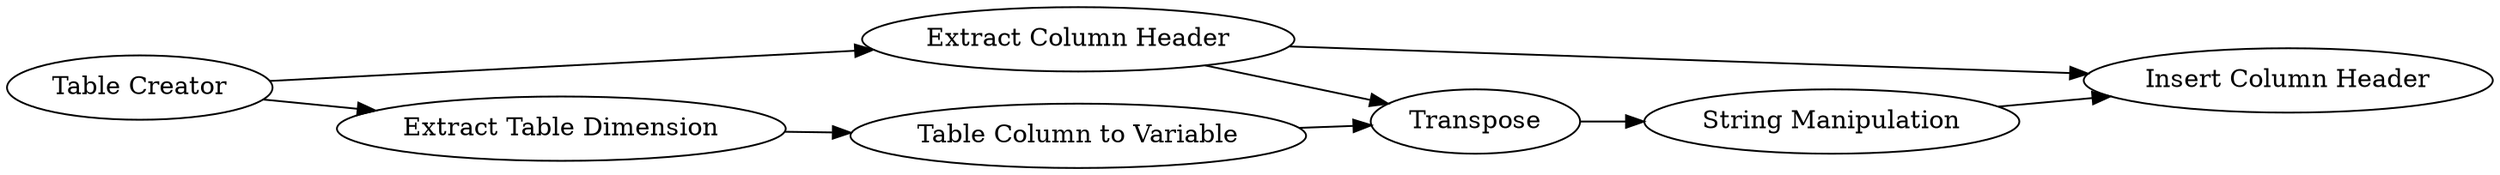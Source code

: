 digraph {
	1 [label="Table Creator"]
	2 [label="Extract Column Header"]
	3 [label="String Manipulation"]
	4 [label=Transpose]
	5 [label="Insert Column Header"]
	6 [label="Extract Table Dimension"]
	7 [label="Table Column to Variable"]
	1 -> 2
	1 -> 6
	2 -> 4
	2 -> 5
	3 -> 5
	4 -> 3
	6 -> 7
	7 -> 4
	rankdir=LR
}

